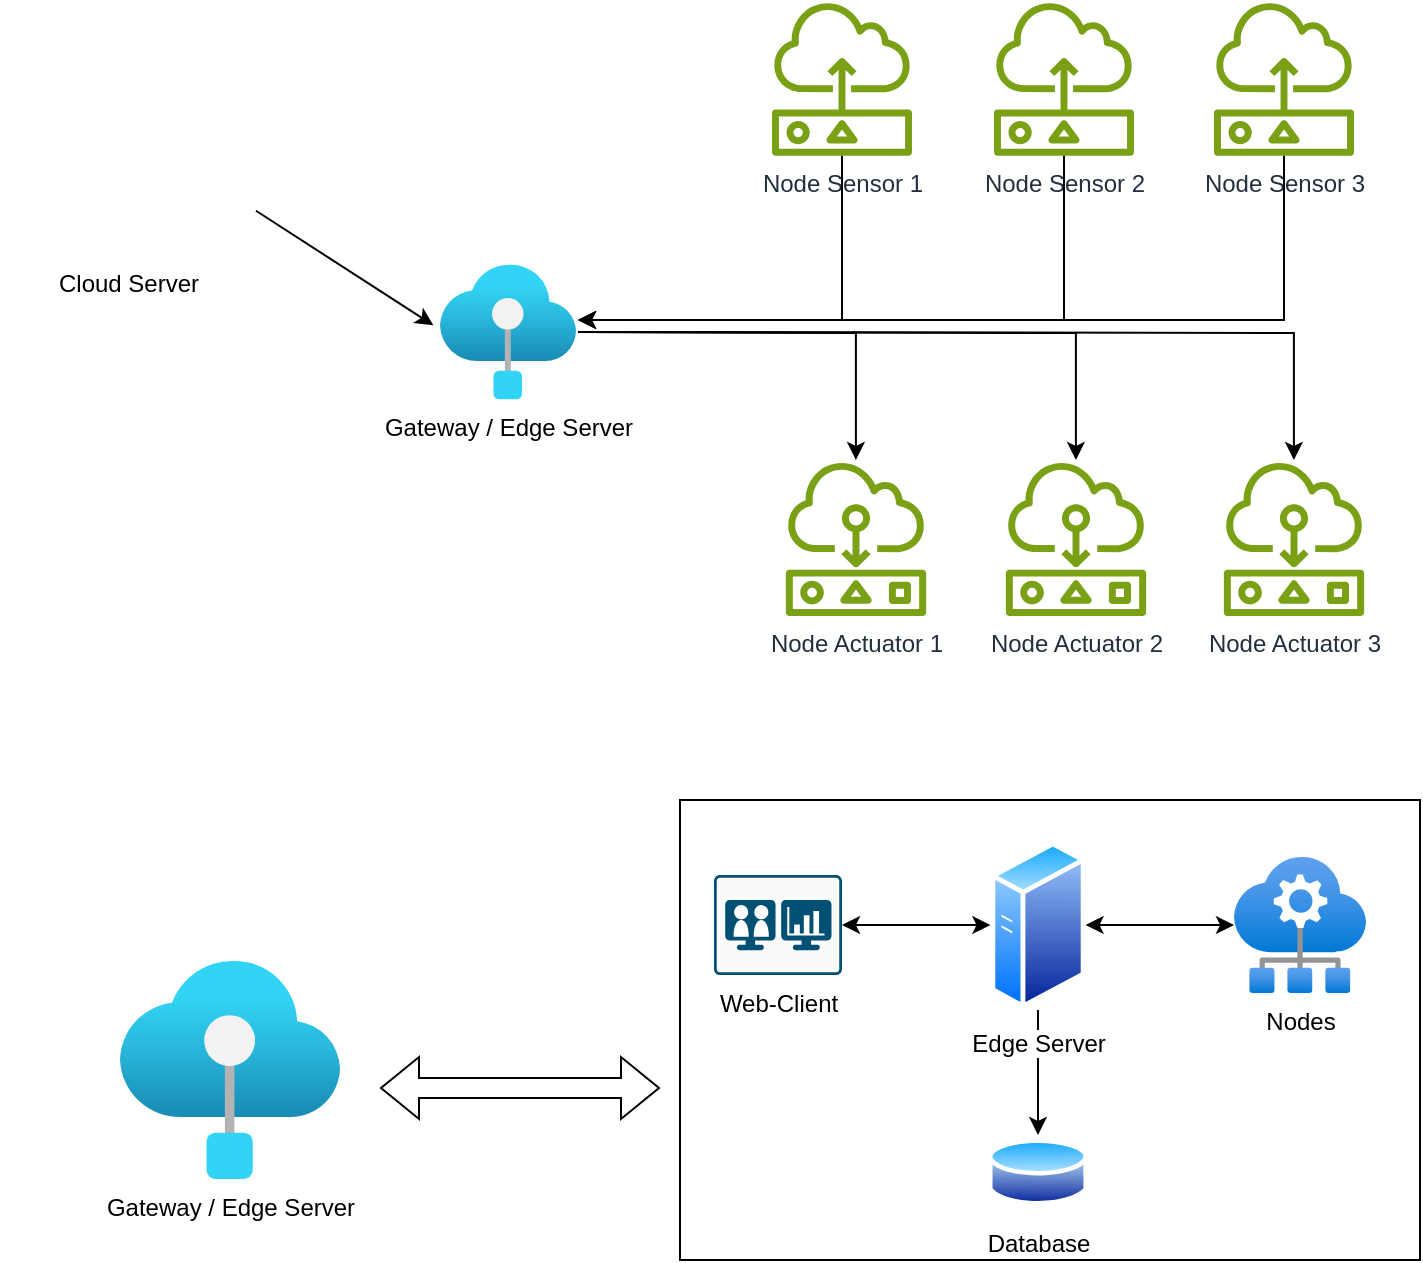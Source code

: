 <mxfile version="22.0.3" type="github">
  <diagram name="Trang-1" id="3_6U2CW1ttcesMZcghQB">
    <mxGraphModel dx="1912" dy="1053" grid="1" gridSize="10" guides="1" tooltips="1" connect="1" arrows="1" fold="1" page="1" pageScale="1" pageWidth="827" pageHeight="1169" math="0" shadow="0">
      <root>
        <mxCell id="0" />
        <mxCell id="1" parent="0" />
        <mxCell id="0iWPIHCjYhFMQeC12Vsf-106" value="" style="rounded=0;whiteSpace=wrap;html=1;" vertex="1" parent="1">
          <mxGeometry x="380" y="440" width="370" height="230" as="geometry" />
        </mxCell>
        <mxCell id="0iWPIHCjYhFMQeC12Vsf-2" value="Cloud Server" style="shape=image;html=1;verticalAlign=top;verticalLabelPosition=bottom;labelBackgroundColor=#ffffff;imageAspect=0;aspect=fixed;image=https://cdn2.iconfinder.com/data/icons/whcompare-servers-web-hosting/50/cloud-web-hosting-128.png" vertex="1" parent="1">
          <mxGeometry x="40" y="40" width="128" height="128" as="geometry" />
        </mxCell>
        <mxCell id="0iWPIHCjYhFMQeC12Vsf-8" value="" style="endArrow=classic;html=1;entryX=-0.049;entryY=0.451;entryDx=0;entryDy=0;entryPerimeter=0;" edge="1" parent="1" source="0iWPIHCjYhFMQeC12Vsf-2" target="0iWPIHCjYhFMQeC12Vsf-14">
          <mxGeometry width="50" height="50" relative="1" as="geometry">
            <mxPoint x="150" y="200" as="sourcePoint" />
            <mxPoint x="290" y="160" as="targetPoint" />
          </mxGeometry>
        </mxCell>
        <mxCell id="0iWPIHCjYhFMQeC12Vsf-78" style="edgeStyle=orthogonalEdgeStyle;rounded=0;orthogonalLoop=1;jettySize=auto;html=1;" edge="1" parent="1" target="0iWPIHCjYhFMQeC12Vsf-13">
          <mxGeometry relative="1" as="geometry">
            <mxPoint x="329" y="206" as="sourcePoint" />
          </mxGeometry>
        </mxCell>
        <mxCell id="0iWPIHCjYhFMQeC12Vsf-79" style="edgeStyle=orthogonalEdgeStyle;rounded=0;orthogonalLoop=1;jettySize=auto;html=1;" edge="1" parent="1" target="0iWPIHCjYhFMQeC12Vsf-25">
          <mxGeometry relative="1" as="geometry">
            <mxPoint x="329" y="206" as="sourcePoint" />
          </mxGeometry>
        </mxCell>
        <mxCell id="0iWPIHCjYhFMQeC12Vsf-80" style="edgeStyle=orthogonalEdgeStyle;rounded=0;orthogonalLoop=1;jettySize=auto;html=1;" edge="1" parent="1" target="0iWPIHCjYhFMQeC12Vsf-24">
          <mxGeometry relative="1" as="geometry">
            <mxPoint x="329" y="206" as="sourcePoint" />
          </mxGeometry>
        </mxCell>
        <mxCell id="0iWPIHCjYhFMQeC12Vsf-14" value="Gateway / Edge Server" style="image;aspect=fixed;html=1;points=[];align=center;fontSize=12;image=img/lib/azure2/iot/IoT_Edge.svg;" vertex="1" parent="1">
          <mxGeometry x="260" y="172" width="68" height="68" as="geometry" />
        </mxCell>
        <mxCell id="0iWPIHCjYhFMQeC12Vsf-26" value="" style="group" vertex="1" connectable="0" parent="1">
          <mxGeometry x="432" y="270" width="291" height="78" as="geometry" />
        </mxCell>
        <mxCell id="0iWPIHCjYhFMQeC12Vsf-13" value="Node Actuator 1" style="sketch=0;outlineConnect=0;fontColor=#232F3E;gradientColor=none;fillColor=#7AA116;strokeColor=none;dashed=0;verticalLabelPosition=bottom;verticalAlign=top;align=center;html=1;fontSize=12;fontStyle=0;aspect=fixed;pointerEvents=1;shape=mxgraph.aws4.actuator;" vertex="1" parent="0iWPIHCjYhFMQeC12Vsf-26">
          <mxGeometry width="72" height="78" as="geometry" />
        </mxCell>
        <mxCell id="0iWPIHCjYhFMQeC12Vsf-24" value="Node Actuator 3" style="sketch=0;outlineConnect=0;fontColor=#232F3E;gradientColor=none;fillColor=#7AA116;strokeColor=none;dashed=0;verticalLabelPosition=bottom;verticalAlign=top;align=center;html=1;fontSize=12;fontStyle=0;aspect=fixed;pointerEvents=1;shape=mxgraph.aws4.actuator;" vertex="1" parent="0iWPIHCjYhFMQeC12Vsf-26">
          <mxGeometry x="219" width="72" height="78" as="geometry" />
        </mxCell>
        <mxCell id="0iWPIHCjYhFMQeC12Vsf-25" value="Node Actuator 2" style="sketch=0;outlineConnect=0;fontColor=#232F3E;gradientColor=none;fillColor=#7AA116;strokeColor=none;dashed=0;verticalLabelPosition=bottom;verticalAlign=top;align=center;html=1;fontSize=12;fontStyle=0;aspect=fixed;pointerEvents=1;shape=mxgraph.aws4.actuator;" vertex="1" parent="0iWPIHCjYhFMQeC12Vsf-26">
          <mxGeometry x="110" width="72" height="78" as="geometry" />
        </mxCell>
        <mxCell id="0iWPIHCjYhFMQeC12Vsf-27" value="" style="group" vertex="1" connectable="0" parent="1">
          <mxGeometry x="426" y="40" width="291" height="78" as="geometry" />
        </mxCell>
        <mxCell id="0iWPIHCjYhFMQeC12Vsf-18" value="Node Sensor 2" style="sketch=0;outlineConnect=0;fontColor=#232F3E;gradientColor=none;fillColor=#7AA116;strokeColor=none;dashed=0;verticalLabelPosition=bottom;verticalAlign=top;align=center;html=1;fontSize=12;fontStyle=0;aspect=fixed;pointerEvents=1;shape=mxgraph.aws4.sensor;" vertex="1" parent="0iWPIHCjYhFMQeC12Vsf-27">
          <mxGeometry x="111" width="70" height="78" as="geometry" />
        </mxCell>
        <mxCell id="0iWPIHCjYhFMQeC12Vsf-11" value="Node Sensor 1" style="sketch=0;outlineConnect=0;fontColor=#232F3E;gradientColor=none;fillColor=#7AA116;strokeColor=none;dashed=0;verticalLabelPosition=bottom;verticalAlign=top;align=center;html=1;fontSize=12;fontStyle=0;aspect=fixed;pointerEvents=1;shape=mxgraph.aws4.sensor;" vertex="1" parent="0iWPIHCjYhFMQeC12Vsf-27">
          <mxGeometry width="70" height="78" as="geometry" />
        </mxCell>
        <mxCell id="0iWPIHCjYhFMQeC12Vsf-19" value="Node Sensor 3" style="sketch=0;outlineConnect=0;fontColor=#232F3E;gradientColor=none;fillColor=#7AA116;strokeColor=none;dashed=0;verticalLabelPosition=bottom;verticalAlign=top;align=center;html=1;fontSize=12;fontStyle=0;aspect=fixed;pointerEvents=1;shape=mxgraph.aws4.sensor;" vertex="1" parent="0iWPIHCjYhFMQeC12Vsf-27">
          <mxGeometry x="221" width="70" height="78" as="geometry" />
        </mxCell>
        <mxCell id="0iWPIHCjYhFMQeC12Vsf-81" style="edgeStyle=orthogonalEdgeStyle;rounded=0;orthogonalLoop=1;jettySize=auto;html=1;" edge="1" parent="1" source="0iWPIHCjYhFMQeC12Vsf-11">
          <mxGeometry relative="1" as="geometry">
            <mxPoint x="329" y="200.0" as="targetPoint" />
            <Array as="points">
              <mxPoint x="461" y="200" />
            </Array>
          </mxGeometry>
        </mxCell>
        <mxCell id="0iWPIHCjYhFMQeC12Vsf-82" style="edgeStyle=orthogonalEdgeStyle;rounded=0;orthogonalLoop=1;jettySize=auto;html=1;" edge="1" parent="1" source="0iWPIHCjYhFMQeC12Vsf-18">
          <mxGeometry relative="1" as="geometry">
            <mxPoint x="329" y="200.0" as="targetPoint" />
            <Array as="points">
              <mxPoint x="572" y="200" />
            </Array>
          </mxGeometry>
        </mxCell>
        <mxCell id="0iWPIHCjYhFMQeC12Vsf-83" style="edgeStyle=orthogonalEdgeStyle;rounded=0;orthogonalLoop=1;jettySize=auto;html=1;" edge="1" parent="1" source="0iWPIHCjYhFMQeC12Vsf-19">
          <mxGeometry relative="1" as="geometry">
            <mxPoint x="329" y="200.0" as="targetPoint" />
            <Array as="points">
              <mxPoint x="682" y="200" />
            </Array>
          </mxGeometry>
        </mxCell>
        <mxCell id="0iWPIHCjYhFMQeC12Vsf-85" value="Gateway / Edge Server" style="image;aspect=fixed;html=1;points=[];align=center;fontSize=12;image=img/lib/azure2/iot/IoT_Edge.svg;" vertex="1" parent="1">
          <mxGeometry x="100" y="520" width="110" height="110" as="geometry" />
        </mxCell>
        <mxCell id="0iWPIHCjYhFMQeC12Vsf-86" value="" style="shape=flexArrow;endArrow=classic;startArrow=classic;html=1;rounded=0;" edge="1" parent="1">
          <mxGeometry width="100" height="100" relative="1" as="geometry">
            <mxPoint x="230" y="584" as="sourcePoint" />
            <mxPoint x="370" y="584" as="targetPoint" />
          </mxGeometry>
        </mxCell>
        <mxCell id="0iWPIHCjYhFMQeC12Vsf-89" value="Web-Client" style="sketch=0;points=[[0.015,0.015,0],[0.985,0.015,0],[0.985,0.985,0],[0.015,0.985,0],[0.25,0,0],[0.5,0,0],[0.75,0,0],[1,0.25,0],[1,0.5,0],[1,0.75,0],[0.75,1,0],[0.5,1,0],[0.25,1,0],[0,0.75,0],[0,0.5,0],[0,0.25,0]];verticalLabelPosition=bottom;html=1;verticalAlign=top;aspect=fixed;align=center;pointerEvents=1;shape=mxgraph.cisco19.rect;prIcon=telepresence_endpoint_twin_data_display;fillColor=#FAFAFA;strokeColor=#005073;" vertex="1" parent="1">
          <mxGeometry x="397" y="477.5" width="64" height="50" as="geometry" />
        </mxCell>
        <mxCell id="0iWPIHCjYhFMQeC12Vsf-90" value="Database" style="image;aspect=fixed;perimeter=ellipsePerimeter;html=1;align=center;shadow=0;dashed=0;spacingTop=3;image=img/lib/active_directory/database.svg;" vertex="1" parent="1">
          <mxGeometry x="534" y="607.5" width="50" height="37" as="geometry" />
        </mxCell>
        <mxCell id="0iWPIHCjYhFMQeC12Vsf-96" value="Nodes" style="image;aspect=fixed;html=1;points=[];align=center;fontSize=12;image=img/lib/azure2/other/Edge_Management.svg;" vertex="1" parent="1">
          <mxGeometry x="657" y="468.5" width="66" height="68" as="geometry" />
        </mxCell>
        <mxCell id="0iWPIHCjYhFMQeC12Vsf-103" style="edgeStyle=orthogonalEdgeStyle;rounded=0;orthogonalLoop=1;jettySize=auto;html=1;" edge="1" parent="1" source="0iWPIHCjYhFMQeC12Vsf-100" target="0iWPIHCjYhFMQeC12Vsf-90">
          <mxGeometry relative="1" as="geometry" />
        </mxCell>
        <mxCell id="0iWPIHCjYhFMQeC12Vsf-100" value="Edge Server" style="image;aspect=fixed;perimeter=ellipsePerimeter;html=1;align=center;shadow=0;dashed=0;spacingTop=3;image=img/lib/active_directory/generic_server.svg;" vertex="1" parent="1">
          <mxGeometry x="535.2" y="460" width="47.6" height="85" as="geometry" />
        </mxCell>
        <mxCell id="0iWPIHCjYhFMQeC12Vsf-105" value="" style="endArrow=classic;startArrow=classic;html=1;rounded=0;exitX=1;exitY=0.5;exitDx=0;exitDy=0;" edge="1" parent="1" source="0iWPIHCjYhFMQeC12Vsf-100" target="0iWPIHCjYhFMQeC12Vsf-96">
          <mxGeometry width="50" height="50" relative="1" as="geometry">
            <mxPoint x="307" y="512.5" as="sourcePoint" />
            <mxPoint x="357" y="462.5" as="targetPoint" />
          </mxGeometry>
        </mxCell>
        <mxCell id="0iWPIHCjYhFMQeC12Vsf-107" value="" style="endArrow=classic;startArrow=classic;html=1;rounded=0;exitX=1;exitY=0.5;exitDx=0;exitDy=0;exitPerimeter=0;" edge="1" parent="1" source="0iWPIHCjYhFMQeC12Vsf-89" target="0iWPIHCjYhFMQeC12Vsf-100">
          <mxGeometry width="50" height="50" relative="1" as="geometry">
            <mxPoint x="510" y="490" as="sourcePoint" />
            <mxPoint x="560" y="440" as="targetPoint" />
          </mxGeometry>
        </mxCell>
      </root>
    </mxGraphModel>
  </diagram>
</mxfile>

